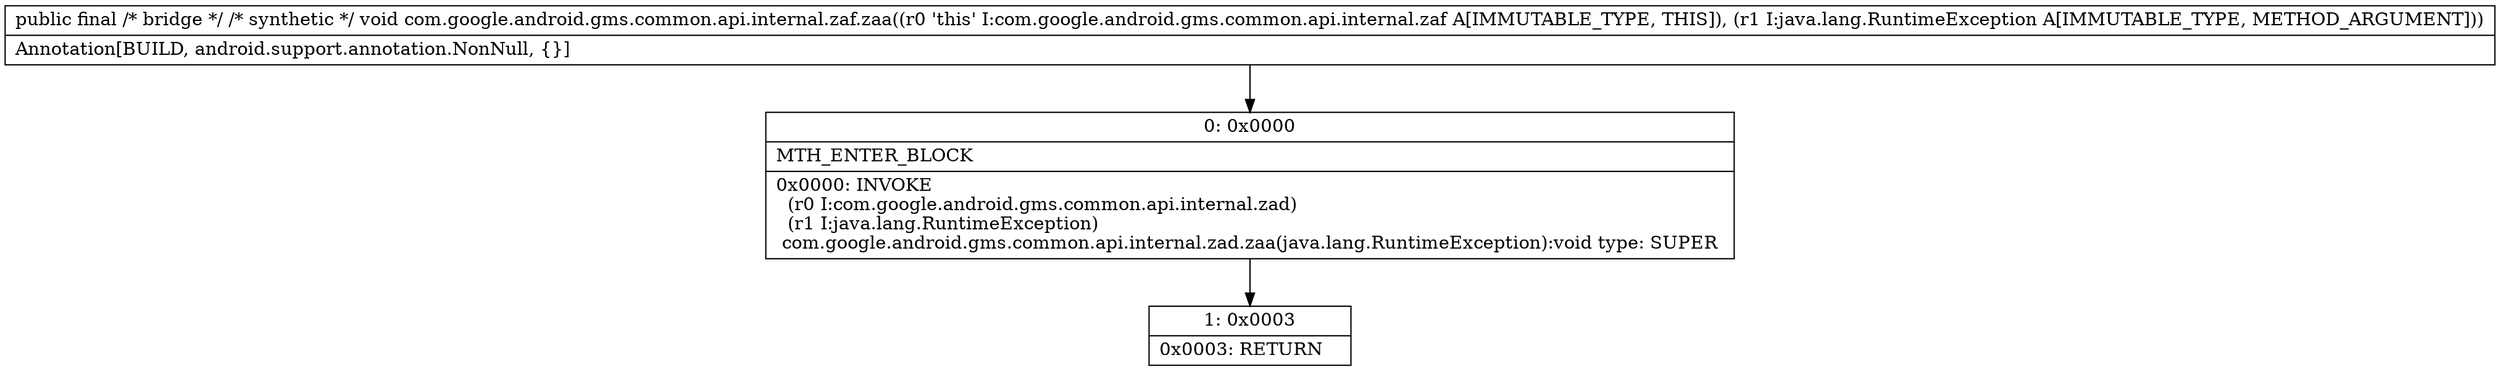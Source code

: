 digraph "CFG forcom.google.android.gms.common.api.internal.zaf.zaa(Ljava\/lang\/RuntimeException;)V" {
Node_0 [shape=record,label="{0\:\ 0x0000|MTH_ENTER_BLOCK\l|0x0000: INVOKE  \l  (r0 I:com.google.android.gms.common.api.internal.zad)\l  (r1 I:java.lang.RuntimeException)\l com.google.android.gms.common.api.internal.zad.zaa(java.lang.RuntimeException):void type: SUPER \l}"];
Node_1 [shape=record,label="{1\:\ 0x0003|0x0003: RETURN   \l}"];
MethodNode[shape=record,label="{public final \/* bridge *\/ \/* synthetic *\/ void com.google.android.gms.common.api.internal.zaf.zaa((r0 'this' I:com.google.android.gms.common.api.internal.zaf A[IMMUTABLE_TYPE, THIS]), (r1 I:java.lang.RuntimeException A[IMMUTABLE_TYPE, METHOD_ARGUMENT]))  | Annotation[BUILD, android.support.annotation.NonNull, \{\}]\l}"];
MethodNode -> Node_0;
Node_0 -> Node_1;
}

